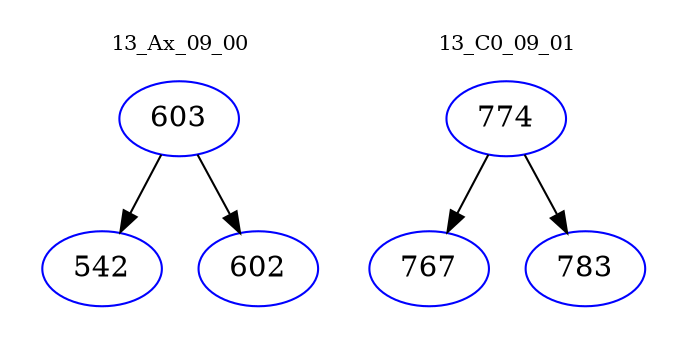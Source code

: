 digraph{
subgraph cluster_0 {
color = white
label = "13_Ax_09_00";
fontsize=10;
T0_603 [label="603", color="blue"]
T0_603 -> T0_542 [color="black"]
T0_542 [label="542", color="blue"]
T0_603 -> T0_602 [color="black"]
T0_602 [label="602", color="blue"]
}
subgraph cluster_1 {
color = white
label = "13_C0_09_01";
fontsize=10;
T1_774 [label="774", color="blue"]
T1_774 -> T1_767 [color="black"]
T1_767 [label="767", color="blue"]
T1_774 -> T1_783 [color="black"]
T1_783 [label="783", color="blue"]
}
}
